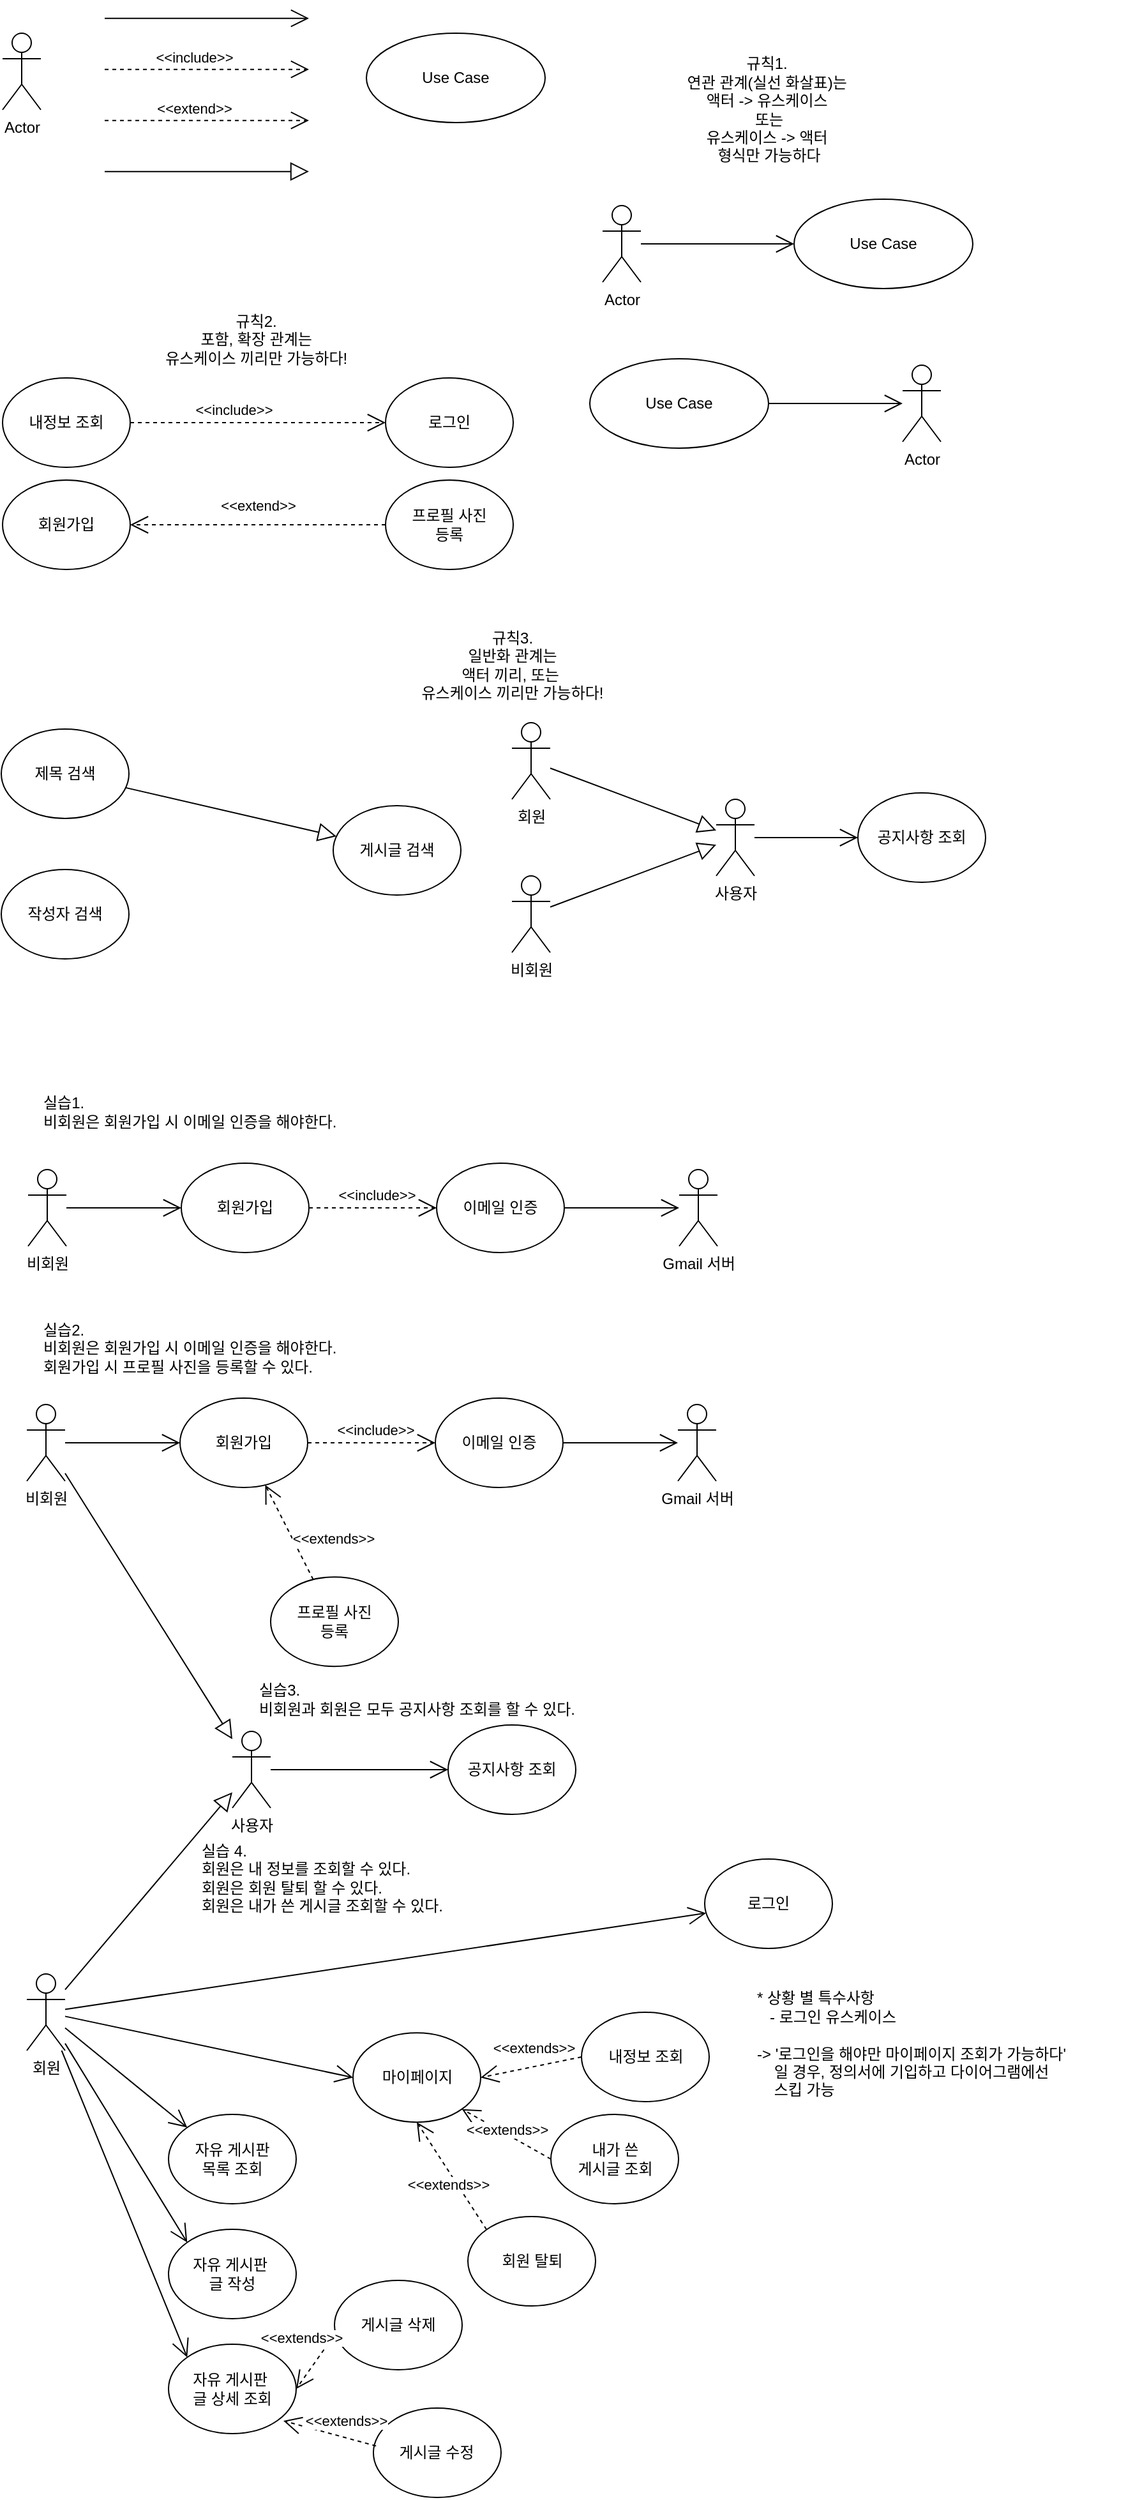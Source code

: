 <mxfile version="25.0.3">
  <diagram name="페이지-1" id="kuk1HUb8SK_pVRmxf7mS">
    <mxGraphModel dx="1173" dy="745" grid="1" gridSize="10" guides="1" tooltips="1" connect="1" arrows="1" fold="1" page="1" pageScale="1" pageWidth="827" pageHeight="1169" math="0" shadow="0">
      <root>
        <mxCell id="0" />
        <mxCell id="1" parent="0" />
        <mxCell id="i2dgzqlJ0jDTg88t6AkW-1" value="Actor" style="shape=umlActor;verticalLabelPosition=bottom;verticalAlign=top;html=1;outlineConnect=0;" parent="1" vertex="1">
          <mxGeometry x="30" y="30" width="30" height="60" as="geometry" />
        </mxCell>
        <mxCell id="i2dgzqlJ0jDTg88t6AkW-7" value="" style="endArrow=open;endFill=1;endSize=12;html=1;rounded=0;dashed=1;" parent="1" edge="1">
          <mxGeometry width="160" relative="1" as="geometry">
            <mxPoint x="110" y="58.33" as="sourcePoint" />
            <mxPoint x="270" y="58.33" as="targetPoint" />
          </mxGeometry>
        </mxCell>
        <mxCell id="i2dgzqlJ0jDTg88t6AkW-8" value="&amp;lt;&amp;lt;include&amp;gt;&amp;gt;" style="edgeLabel;html=1;align=center;verticalAlign=middle;resizable=0;points=[];" parent="i2dgzqlJ0jDTg88t6AkW-7" connectable="0" vertex="1">
          <mxGeometry x="-0.442" y="-1" relative="1" as="geometry">
            <mxPoint x="25" y="-11" as="offset" />
          </mxGeometry>
        </mxCell>
        <mxCell id="i2dgzqlJ0jDTg88t6AkW-9" value="" style="endArrow=open;endFill=1;endSize=12;html=1;rounded=0;entryX=0;entryY=0.5;entryDx=0;entryDy=0;" parent="1" source="i2dgzqlJ0jDTg88t6AkW-15" target="i2dgzqlJ0jDTg88t6AkW-16" edge="1">
          <mxGeometry width="160" relative="1" as="geometry">
            <mxPoint x="550" y="205" as="sourcePoint" />
            <mxPoint x="680" y="189.29" as="targetPoint" />
          </mxGeometry>
        </mxCell>
        <mxCell id="i2dgzqlJ0jDTg88t6AkW-10" value="" style="endArrow=open;endFill=1;endSize=12;html=1;rounded=0;dashed=1;" parent="1" edge="1">
          <mxGeometry width="160" relative="1" as="geometry">
            <mxPoint x="110" y="98.33" as="sourcePoint" />
            <mxPoint x="270" y="98.33" as="targetPoint" />
          </mxGeometry>
        </mxCell>
        <mxCell id="i2dgzqlJ0jDTg88t6AkW-11" value="&amp;lt;&amp;lt;extend&amp;gt;&amp;gt;" style="edgeLabel;html=1;align=center;verticalAlign=middle;resizable=0;points=[];" parent="i2dgzqlJ0jDTg88t6AkW-10" connectable="0" vertex="1">
          <mxGeometry x="-0.442" y="-1" relative="1" as="geometry">
            <mxPoint x="25" y="-11" as="offset" />
          </mxGeometry>
        </mxCell>
        <mxCell id="i2dgzqlJ0jDTg88t6AkW-12" value="" style="endArrow=block;endFill=0;endSize=12;html=1;rounded=0;" parent="1" edge="1">
          <mxGeometry width="160" relative="1" as="geometry">
            <mxPoint x="110" y="138.33" as="sourcePoint" />
            <mxPoint x="270" y="138.33" as="targetPoint" />
          </mxGeometry>
        </mxCell>
        <mxCell id="i2dgzqlJ0jDTg88t6AkW-13" value="규칙1.&amp;nbsp;&lt;div&gt;연관 관계(실선 화살표)는&amp;nbsp;&lt;div&gt;액터 -&amp;gt; 유스케이스&amp;nbsp;&lt;/div&gt;&lt;div&gt;또는&lt;/div&gt;&lt;div&gt;유스케이스 -&amp;gt; 액터&amp;nbsp;&lt;/div&gt;&lt;div&gt;형식만 가능하다&lt;/div&gt;&lt;/div&gt;" style="text;html=1;align=center;verticalAlign=middle;resizable=0;points=[];autosize=1;strokeColor=none;fillColor=none;" parent="1" vertex="1">
          <mxGeometry x="550" y="40" width="160" height="100" as="geometry" />
        </mxCell>
        <mxCell id="i2dgzqlJ0jDTg88t6AkW-14" value="Use Case" style="ellipse;whiteSpace=wrap;html=1;" parent="1" vertex="1">
          <mxGeometry x="315" y="30" width="140" height="70" as="geometry" />
        </mxCell>
        <mxCell id="i2dgzqlJ0jDTg88t6AkW-15" value="Actor" style="shape=umlActor;verticalLabelPosition=bottom;verticalAlign=top;html=1;outlineConnect=0;" parent="1" vertex="1">
          <mxGeometry x="500" y="165" width="30" height="60" as="geometry" />
        </mxCell>
        <mxCell id="i2dgzqlJ0jDTg88t6AkW-16" value="Use Case" style="ellipse;whiteSpace=wrap;html=1;" parent="1" vertex="1">
          <mxGeometry x="650" y="160" width="140" height="70" as="geometry" />
        </mxCell>
        <mxCell id="i2dgzqlJ0jDTg88t6AkW-19" value="" style="endArrow=open;endFill=1;endSize=12;html=1;rounded=0;exitX=1;exitY=0.5;exitDx=0;exitDy=0;" parent="1" source="i2dgzqlJ0jDTg88t6AkW-21" target="i2dgzqlJ0jDTg88t6AkW-20" edge="1">
          <mxGeometry width="160" relative="1" as="geometry">
            <mxPoint x="595" y="325" as="sourcePoint" />
            <mxPoint x="715" y="335" as="targetPoint" />
          </mxGeometry>
        </mxCell>
        <mxCell id="i2dgzqlJ0jDTg88t6AkW-20" value="Actor" style="shape=umlActor;verticalLabelPosition=bottom;verticalAlign=top;html=1;outlineConnect=0;" parent="1" vertex="1">
          <mxGeometry x="735" y="290" width="30" height="60" as="geometry" />
        </mxCell>
        <mxCell id="i2dgzqlJ0jDTg88t6AkW-21" value="Use Case" style="ellipse;whiteSpace=wrap;html=1;" parent="1" vertex="1">
          <mxGeometry x="490" y="285" width="140" height="70" as="geometry" />
        </mxCell>
        <mxCell id="i2dgzqlJ0jDTg88t6AkW-22" value="내정보 조회" style="ellipse;whiteSpace=wrap;html=1;" parent="1" vertex="1">
          <mxGeometry x="30" y="300" width="100" height="70" as="geometry" />
        </mxCell>
        <mxCell id="i2dgzqlJ0jDTg88t6AkW-23" value="로그인" style="ellipse;whiteSpace=wrap;html=1;" parent="1" vertex="1">
          <mxGeometry x="330" y="300" width="100" height="70" as="geometry" />
        </mxCell>
        <mxCell id="i2dgzqlJ0jDTg88t6AkW-24" value="규칙2.&amp;nbsp;&lt;div&gt;포함, 확장 관계는&amp;nbsp;&lt;div&gt;유스케이스 끼리만 가능하다!&amp;nbsp;&lt;/div&gt;&lt;/div&gt;" style="text;html=1;align=center;verticalAlign=middle;resizable=0;points=[];autosize=1;strokeColor=none;fillColor=none;" parent="1" vertex="1">
          <mxGeometry x="140" y="240" width="180" height="60" as="geometry" />
        </mxCell>
        <mxCell id="i2dgzqlJ0jDTg88t6AkW-25" value="" style="endArrow=open;endFill=1;endSize=12;html=1;rounded=0;dashed=1;" parent="1" source="i2dgzqlJ0jDTg88t6AkW-22" target="i2dgzqlJ0jDTg88t6AkW-23" edge="1">
          <mxGeometry width="160" relative="1" as="geometry">
            <mxPoint x="160" y="340" as="sourcePoint" />
            <mxPoint x="320" y="340" as="targetPoint" />
          </mxGeometry>
        </mxCell>
        <mxCell id="i2dgzqlJ0jDTg88t6AkW-26" value="&amp;lt;&amp;lt;include&amp;gt;&amp;gt;" style="edgeLabel;html=1;align=center;verticalAlign=middle;resizable=0;points=[];" parent="i2dgzqlJ0jDTg88t6AkW-25" connectable="0" vertex="1">
          <mxGeometry x="-0.442" y="-1" relative="1" as="geometry">
            <mxPoint x="25" y="-11" as="offset" />
          </mxGeometry>
        </mxCell>
        <mxCell id="i2dgzqlJ0jDTg88t6AkW-27" value="프로필 사진&lt;div&gt;등록&lt;/div&gt;" style="ellipse;whiteSpace=wrap;html=1;" parent="1" vertex="1">
          <mxGeometry x="330" y="380" width="100" height="70" as="geometry" />
        </mxCell>
        <mxCell id="i2dgzqlJ0jDTg88t6AkW-28" value="회원가입" style="ellipse;whiteSpace=wrap;html=1;" parent="1" vertex="1">
          <mxGeometry x="30" y="380" width="100" height="70" as="geometry" />
        </mxCell>
        <mxCell id="i2dgzqlJ0jDTg88t6AkW-29" value="" style="endArrow=open;endFill=1;endSize=12;html=1;rounded=0;dashed=1;" parent="1" source="i2dgzqlJ0jDTg88t6AkW-27" target="i2dgzqlJ0jDTg88t6AkW-28" edge="1">
          <mxGeometry width="160" relative="1" as="geometry">
            <mxPoint x="160" y="340" as="sourcePoint" />
            <mxPoint x="320" y="340" as="targetPoint" />
          </mxGeometry>
        </mxCell>
        <mxCell id="i2dgzqlJ0jDTg88t6AkW-30" value="&amp;lt;&amp;lt;extend&amp;gt;&amp;gt;" style="edgeLabel;html=1;align=center;verticalAlign=middle;resizable=0;points=[];" parent="i2dgzqlJ0jDTg88t6AkW-29" connectable="0" vertex="1">
          <mxGeometry x="-0.442" y="-1" relative="1" as="geometry">
            <mxPoint x="-44" y="-14" as="offset" />
          </mxGeometry>
        </mxCell>
        <mxCell id="i2dgzqlJ0jDTg88t6AkW-31" value="규칙3.&lt;div&gt;일반화 관계는&lt;/div&gt;&lt;div&gt;액터 끼리, 또는&amp;nbsp;&lt;/div&gt;&lt;div&gt;유스케이스 끼리만 가능하다!&lt;/div&gt;" style="text;html=1;align=center;verticalAlign=middle;resizable=0;points=[];autosize=1;strokeColor=none;fillColor=none;" parent="1" vertex="1">
          <mxGeometry x="339" y="490" width="180" height="70" as="geometry" />
        </mxCell>
        <mxCell id="i2dgzqlJ0jDTg88t6AkW-32" value="제목 검색" style="ellipse;whiteSpace=wrap;html=1;" parent="1" vertex="1">
          <mxGeometry x="29" y="575" width="100" height="70" as="geometry" />
        </mxCell>
        <mxCell id="i2dgzqlJ0jDTg88t6AkW-33" value="작성자 검색" style="ellipse;whiteSpace=wrap;html=1;" parent="1" vertex="1">
          <mxGeometry x="29" y="685" width="100" height="70" as="geometry" />
        </mxCell>
        <mxCell id="i2dgzqlJ0jDTg88t6AkW-34" value="게시글 검색" style="ellipse;whiteSpace=wrap;html=1;" parent="1" vertex="1">
          <mxGeometry x="289" y="635" width="100" height="70" as="geometry" />
        </mxCell>
        <mxCell id="i2dgzqlJ0jDTg88t6AkW-35" value="" style="endArrow=open;endFill=1;endSize=12;html=1;rounded=0;" parent="1" edge="1">
          <mxGeometry width="160" relative="1" as="geometry">
            <mxPoint x="110" y="18.33" as="sourcePoint" />
            <mxPoint x="270" y="18.33" as="targetPoint" />
          </mxGeometry>
        </mxCell>
        <mxCell id="i2dgzqlJ0jDTg88t6AkW-36" value="" style="endArrow=block;endFill=0;endSize=12;html=1;rounded=0;" parent="1" source="i2dgzqlJ0jDTg88t6AkW-32" target="i2dgzqlJ0jDTg88t6AkW-34" edge="1">
          <mxGeometry width="160" relative="1" as="geometry">
            <mxPoint x="109" y="655" as="sourcePoint" />
            <mxPoint x="269" y="655" as="targetPoint" />
          </mxGeometry>
        </mxCell>
        <mxCell id="i2dgzqlJ0jDTg88t6AkW-37" value="" style="endArrow=block;endFill=0;endSize=12;html=1;rounded=0;" parent="1" source="i2dgzqlJ0jDTg88t6AkW-62" target="i2dgzqlJ0jDTg88t6AkW-76" edge="1">
          <mxGeometry width="160" relative="1" as="geometry">
            <mxPoint x="53.242" y="1301.608" as="sourcePoint" />
            <mxPoint x="216.756" y="1270.002" as="targetPoint" />
          </mxGeometry>
        </mxCell>
        <mxCell id="i2dgzqlJ0jDTg88t6AkW-38" value="회원" style="shape=umlActor;verticalLabelPosition=bottom;verticalAlign=top;html=1;" parent="1" vertex="1">
          <mxGeometry x="429" y="570" width="30" height="60" as="geometry" />
        </mxCell>
        <mxCell id="i2dgzqlJ0jDTg88t6AkW-39" value="사용자" style="shape=umlActor;verticalLabelPosition=bottom;verticalAlign=top;html=1;" parent="1" vertex="1">
          <mxGeometry x="589" y="630" width="30" height="60" as="geometry" />
        </mxCell>
        <mxCell id="i2dgzqlJ0jDTg88t6AkW-40" value="비회원" style="shape=umlActor;verticalLabelPosition=bottom;verticalAlign=top;html=1;" parent="1" vertex="1">
          <mxGeometry x="429" y="690" width="30" height="60" as="geometry" />
        </mxCell>
        <mxCell id="i2dgzqlJ0jDTg88t6AkW-44" value="" style="endArrow=block;endFill=0;endSize=12;html=1;rounded=0;" parent="1" source="i2dgzqlJ0jDTg88t6AkW-38" target="i2dgzqlJ0jDTg88t6AkW-39" edge="1">
          <mxGeometry width="160" relative="1" as="geometry">
            <mxPoint x="428.51" y="620.06" as="sourcePoint" />
            <mxPoint x="594.51" y="658.06" as="targetPoint" />
          </mxGeometry>
        </mxCell>
        <mxCell id="i2dgzqlJ0jDTg88t6AkW-45" value="" style="endArrow=block;endFill=0;endSize=12;html=1;rounded=0;" parent="1" source="i2dgzqlJ0jDTg88t6AkW-40" target="i2dgzqlJ0jDTg88t6AkW-39" edge="1">
          <mxGeometry width="160" relative="1" as="geometry">
            <mxPoint x="459" y="690.38" as="sourcePoint" />
            <mxPoint x="589" y="738.38" as="targetPoint" />
          </mxGeometry>
        </mxCell>
        <mxCell id="i2dgzqlJ0jDTg88t6AkW-46" value="공지사항 조회" style="ellipse;whiteSpace=wrap;html=1;" parent="1" vertex="1">
          <mxGeometry x="700" y="625" width="100" height="70" as="geometry" />
        </mxCell>
        <mxCell id="i2dgzqlJ0jDTg88t6AkW-47" value="" style="endArrow=open;endFill=1;endSize=12;html=1;rounded=0;" parent="1" source="i2dgzqlJ0jDTg88t6AkW-39" target="i2dgzqlJ0jDTg88t6AkW-46" edge="1">
          <mxGeometry width="160" relative="1" as="geometry">
            <mxPoint x="629" y="610" as="sourcePoint" />
            <mxPoint x="789" y="610" as="targetPoint" />
          </mxGeometry>
        </mxCell>
        <mxCell id="i2dgzqlJ0jDTg88t6AkW-48" value="비회원" style="shape=umlActor;verticalLabelPosition=bottom;verticalAlign=top;html=1;" parent="1" vertex="1">
          <mxGeometry x="50" y="920" width="30" height="60" as="geometry" />
        </mxCell>
        <mxCell id="i2dgzqlJ0jDTg88t6AkW-49" value="실습1.&lt;div&gt;비회원은 회원가입 시 이메일 인증을 해야한다.&amp;nbsp;&lt;/div&gt;" style="text;html=1;align=left;verticalAlign=middle;resizable=0;points=[];autosize=1;strokeColor=none;fillColor=none;" parent="1" vertex="1">
          <mxGeometry x="60" y="855" width="270" height="40" as="geometry" />
        </mxCell>
        <mxCell id="i2dgzqlJ0jDTg88t6AkW-50" value="회원가입" style="ellipse;whiteSpace=wrap;html=1;" parent="1" vertex="1">
          <mxGeometry x="170" y="915" width="100" height="70" as="geometry" />
        </mxCell>
        <mxCell id="i2dgzqlJ0jDTg88t6AkW-51" value="" style="endArrow=open;endFill=1;endSize=12;html=1;rounded=0;" parent="1" source="i2dgzqlJ0jDTg88t6AkW-48" target="i2dgzqlJ0jDTg88t6AkW-50" edge="1">
          <mxGeometry width="160" relative="1" as="geometry">
            <mxPoint x="100" y="954.41" as="sourcePoint" />
            <mxPoint x="181" y="954.41" as="targetPoint" />
          </mxGeometry>
        </mxCell>
        <mxCell id="i2dgzqlJ0jDTg88t6AkW-52" value="이메일 인증" style="ellipse;whiteSpace=wrap;html=1;" parent="1" vertex="1">
          <mxGeometry x="370" y="915" width="100" height="70" as="geometry" />
        </mxCell>
        <mxCell id="i2dgzqlJ0jDTg88t6AkW-57" value="" style="endArrow=open;endFill=1;endSize=12;html=1;rounded=0;dashed=1;" parent="1" source="i2dgzqlJ0jDTg88t6AkW-50" target="i2dgzqlJ0jDTg88t6AkW-52" edge="1">
          <mxGeometry width="160" relative="1" as="geometry">
            <mxPoint x="210" y="1030" as="sourcePoint" />
            <mxPoint x="410" y="1030" as="targetPoint" />
          </mxGeometry>
        </mxCell>
        <mxCell id="i2dgzqlJ0jDTg88t6AkW-58" value="&amp;lt;&amp;lt;include&amp;gt;&amp;gt;" style="edgeLabel;html=1;align=center;verticalAlign=middle;resizable=0;points=[];" parent="i2dgzqlJ0jDTg88t6AkW-57" connectable="0" vertex="1">
          <mxGeometry x="-0.442" y="-1" relative="1" as="geometry">
            <mxPoint x="25" y="-11" as="offset" />
          </mxGeometry>
        </mxCell>
        <mxCell id="i2dgzqlJ0jDTg88t6AkW-59" value="" style="endArrow=open;endFill=1;endSize=12;html=1;rounded=0;" parent="1" source="i2dgzqlJ0jDTg88t6AkW-52" target="i2dgzqlJ0jDTg88t6AkW-60" edge="1">
          <mxGeometry width="160" relative="1" as="geometry">
            <mxPoint x="470" y="949.58" as="sourcePoint" />
            <mxPoint x="560" y="949.58" as="targetPoint" />
          </mxGeometry>
        </mxCell>
        <mxCell id="i2dgzqlJ0jDTg88t6AkW-60" value="Gmail 서버" style="shape=umlActor;verticalLabelPosition=bottom;verticalAlign=top;html=1;" parent="1" vertex="1">
          <mxGeometry x="560" y="920" width="30" height="60" as="geometry" />
        </mxCell>
        <mxCell id="i2dgzqlJ0jDTg88t6AkW-61" value="실습2.&lt;div&gt;비회원은 회원가입 시 이메일 인증을 해야한다.&amp;nbsp;&lt;/div&gt;&lt;div&gt;회원가입 시 프로필 사진을 등록할 수 있다.&lt;/div&gt;" style="text;html=1;align=left;verticalAlign=middle;resizable=0;points=[];autosize=1;strokeColor=none;fillColor=none;" parent="1" vertex="1">
          <mxGeometry x="60" y="1030" width="270" height="60" as="geometry" />
        </mxCell>
        <mxCell id="i2dgzqlJ0jDTg88t6AkW-62" value="비회원" style="shape=umlActor;verticalLabelPosition=bottom;verticalAlign=top;html=1;" parent="1" vertex="1">
          <mxGeometry x="49" y="1104" width="30" height="60" as="geometry" />
        </mxCell>
        <mxCell id="i2dgzqlJ0jDTg88t6AkW-63" value="회원가입" style="ellipse;whiteSpace=wrap;html=1;" parent="1" vertex="1">
          <mxGeometry x="169" y="1099" width="100" height="70" as="geometry" />
        </mxCell>
        <mxCell id="i2dgzqlJ0jDTg88t6AkW-64" value="" style="endArrow=open;endFill=1;endSize=12;html=1;rounded=0;" parent="1" source="i2dgzqlJ0jDTg88t6AkW-62" target="i2dgzqlJ0jDTg88t6AkW-63" edge="1">
          <mxGeometry width="160" relative="1" as="geometry">
            <mxPoint x="99" y="1138.41" as="sourcePoint" />
            <mxPoint x="180" y="1138.41" as="targetPoint" />
          </mxGeometry>
        </mxCell>
        <mxCell id="i2dgzqlJ0jDTg88t6AkW-65" value="이메일 인증" style="ellipse;whiteSpace=wrap;html=1;" parent="1" vertex="1">
          <mxGeometry x="369" y="1099" width="100" height="70" as="geometry" />
        </mxCell>
        <mxCell id="i2dgzqlJ0jDTg88t6AkW-66" value="" style="endArrow=open;endFill=1;endSize=12;html=1;rounded=0;dashed=1;" parent="1" source="i2dgzqlJ0jDTg88t6AkW-63" target="i2dgzqlJ0jDTg88t6AkW-65" edge="1">
          <mxGeometry width="160" relative="1" as="geometry">
            <mxPoint x="209" y="1214" as="sourcePoint" />
            <mxPoint x="409" y="1214" as="targetPoint" />
          </mxGeometry>
        </mxCell>
        <mxCell id="i2dgzqlJ0jDTg88t6AkW-67" value="&amp;lt;&amp;lt;include&amp;gt;&amp;gt;" style="edgeLabel;html=1;align=center;verticalAlign=middle;resizable=0;points=[];" parent="i2dgzqlJ0jDTg88t6AkW-66" connectable="0" vertex="1">
          <mxGeometry x="-0.442" y="-1" relative="1" as="geometry">
            <mxPoint x="25" y="-11" as="offset" />
          </mxGeometry>
        </mxCell>
        <mxCell id="i2dgzqlJ0jDTg88t6AkW-68" value="" style="endArrow=open;endFill=1;endSize=12;html=1;rounded=0;" parent="1" source="i2dgzqlJ0jDTg88t6AkW-65" target="i2dgzqlJ0jDTg88t6AkW-69" edge="1">
          <mxGeometry width="160" relative="1" as="geometry">
            <mxPoint x="469" y="1133.58" as="sourcePoint" />
            <mxPoint x="559" y="1133.58" as="targetPoint" />
          </mxGeometry>
        </mxCell>
        <mxCell id="i2dgzqlJ0jDTg88t6AkW-69" value="Gmail 서버" style="shape=umlActor;verticalLabelPosition=bottom;verticalAlign=top;html=1;" parent="1" vertex="1">
          <mxGeometry x="559" y="1104" width="30" height="60" as="geometry" />
        </mxCell>
        <mxCell id="i2dgzqlJ0jDTg88t6AkW-70" value="" style="endArrow=open;endFill=1;endSize=12;html=1;rounded=0;dashed=1;" parent="1" source="i2dgzqlJ0jDTg88t6AkW-72" target="i2dgzqlJ0jDTg88t6AkW-63" edge="1">
          <mxGeometry width="160" relative="1" as="geometry">
            <mxPoint x="269" y="1134" as="sourcePoint" />
            <mxPoint x="330" y="1340" as="targetPoint" />
            <Array as="points" />
          </mxGeometry>
        </mxCell>
        <mxCell id="i2dgzqlJ0jDTg88t6AkW-71" value="&amp;lt;&amp;lt;extends&amp;gt;&amp;gt;" style="edgeLabel;html=1;align=center;verticalAlign=middle;resizable=0;points=[];" parent="i2dgzqlJ0jDTg88t6AkW-70" connectable="0" vertex="1">
          <mxGeometry x="-0.442" y="-1" relative="1" as="geometry">
            <mxPoint x="25" y="-11" as="offset" />
          </mxGeometry>
        </mxCell>
        <mxCell id="i2dgzqlJ0jDTg88t6AkW-72" value="프로필 사진&lt;div&gt;등록&lt;/div&gt;" style="ellipse;whiteSpace=wrap;html=1;" parent="1" vertex="1">
          <mxGeometry x="240" y="1239.13" width="100" height="70" as="geometry" />
        </mxCell>
        <mxCell id="i2dgzqlJ0jDTg88t6AkW-73" value="공지사항 조회" style="ellipse;whiteSpace=wrap;html=1;" parent="1" vertex="1">
          <mxGeometry x="379" y="1355" width="100" height="70" as="geometry" />
        </mxCell>
        <mxCell id="i2dgzqlJ0jDTg88t6AkW-74" value="회원" style="shape=umlActor;verticalLabelPosition=bottom;verticalAlign=top;html=1;" parent="1" vertex="1">
          <mxGeometry x="49" y="1550" width="30" height="60" as="geometry" />
        </mxCell>
        <mxCell id="i2dgzqlJ0jDTg88t6AkW-76" value="사용자" style="shape=umlActor;verticalLabelPosition=bottom;verticalAlign=top;html=1;" parent="1" vertex="1">
          <mxGeometry x="210" y="1360" width="30" height="60" as="geometry" />
        </mxCell>
        <mxCell id="i2dgzqlJ0jDTg88t6AkW-81" value="" style="endArrow=block;endFill=0;endSize=12;html=1;rounded=0;" parent="1" source="i2dgzqlJ0jDTg88t6AkW-74" target="i2dgzqlJ0jDTg88t6AkW-76" edge="1">
          <mxGeometry width="160" relative="1" as="geometry">
            <mxPoint x="65.32" y="1340" as="sourcePoint" />
            <mxPoint x="120.32" y="1536" as="targetPoint" />
          </mxGeometry>
        </mxCell>
        <mxCell id="i2dgzqlJ0jDTg88t6AkW-83" value="" style="endArrow=open;endFill=1;endSize=12;html=1;rounded=0;" parent="1" source="i2dgzqlJ0jDTg88t6AkW-76" target="i2dgzqlJ0jDTg88t6AkW-73" edge="1">
          <mxGeometry width="160" relative="1" as="geometry">
            <mxPoint x="245" y="1480" as="sourcePoint" />
            <mxPoint x="335" y="1480" as="targetPoint" />
          </mxGeometry>
        </mxCell>
        <mxCell id="i2dgzqlJ0jDTg88t6AkW-85" value="내정보 조회" style="ellipse;whiteSpace=wrap;html=1;" parent="1" vertex="1">
          <mxGeometry x="483.5" y="1580" width="100" height="70" as="geometry" />
        </mxCell>
        <mxCell id="i2dgzqlJ0jDTg88t6AkW-86" value="실습3.&lt;div&gt;비회원과 회원은 모두 공지사항 조회를 할 수 있다.&lt;/div&gt;" style="text;html=1;align=left;verticalAlign=middle;resizable=0;points=[];autosize=1;strokeColor=none;fillColor=none;" parent="1" vertex="1">
          <mxGeometry x="229" y="1315" width="290" height="40" as="geometry" />
        </mxCell>
        <mxCell id="i2dgzqlJ0jDTg88t6AkW-87" value="실습 4.&amp;nbsp;&lt;div&gt;회원은 내 정보를 조회할 수 있다.&lt;/div&gt;&lt;div&gt;회원은 회원 탈퇴 할 수 있다.&amp;nbsp;&lt;/div&gt;&lt;div&gt;회원은 내가 쓴 게시글 조회할 수 있다.&amp;nbsp;&lt;/div&gt;" style="text;html=1;align=left;verticalAlign=middle;resizable=0;points=[];autosize=1;strokeColor=none;fillColor=none;" parent="1" vertex="1">
          <mxGeometry x="184" y="1440" width="230" height="70" as="geometry" />
        </mxCell>
        <mxCell id="i2dgzqlJ0jDTg88t6AkW-88" value="&lt;div&gt;내가 쓴&lt;/div&gt;게시글 조회" style="ellipse;whiteSpace=wrap;html=1;" parent="1" vertex="1">
          <mxGeometry x="459.5" y="1660" width="100" height="70" as="geometry" />
        </mxCell>
        <mxCell id="i2dgzqlJ0jDTg88t6AkW-89" value="회원 탈퇴" style="ellipse;whiteSpace=wrap;html=1;" parent="1" vertex="1">
          <mxGeometry x="394.5" y="1740" width="100" height="70" as="geometry" />
        </mxCell>
        <mxCell id="i2dgzqlJ0jDTg88t6AkW-93" value="마이페이지" style="ellipse;whiteSpace=wrap;html=1;" parent="1" vertex="1">
          <mxGeometry x="304.5" y="1596.09" width="100" height="70" as="geometry" />
        </mxCell>
        <mxCell id="i2dgzqlJ0jDTg88t6AkW-95" value="" style="endArrow=open;endFill=1;endSize=12;html=1;rounded=0;entryX=0;entryY=0.5;entryDx=0;entryDy=0;" parent="1" source="i2dgzqlJ0jDTg88t6AkW-74" target="i2dgzqlJ0jDTg88t6AkW-93" edge="1">
          <mxGeometry width="160" relative="1" as="geometry">
            <mxPoint x="90" y="1556.999" as="sourcePoint" />
            <mxPoint x="201" y="1752.71" as="targetPoint" />
          </mxGeometry>
        </mxCell>
        <mxCell id="i2dgzqlJ0jDTg88t6AkW-97" value="" style="endArrow=open;endFill=1;endSize=12;html=1;rounded=0;dashed=1;entryX=1;entryY=0.5;entryDx=0;entryDy=0;exitX=0;exitY=0.5;exitDx=0;exitDy=0;" parent="1" source="i2dgzqlJ0jDTg88t6AkW-85" target="i2dgzqlJ0jDTg88t6AkW-93" edge="1">
          <mxGeometry width="160" relative="1" as="geometry">
            <mxPoint x="557.81" y="1654.01" as="sourcePoint" />
            <mxPoint x="520.81" y="1580.01" as="targetPoint" />
            <Array as="points" />
          </mxGeometry>
        </mxCell>
        <mxCell id="i2dgzqlJ0jDTg88t6AkW-98" value="&amp;lt;&amp;lt;extends&amp;gt;&amp;gt;" style="edgeLabel;html=1;align=center;verticalAlign=middle;resizable=0;points=[];" parent="i2dgzqlJ0jDTg88t6AkW-97" connectable="0" vertex="1">
          <mxGeometry x="-0.442" y="-1" relative="1" as="geometry">
            <mxPoint x="-16" y="-11" as="offset" />
          </mxGeometry>
        </mxCell>
        <mxCell id="i2dgzqlJ0jDTg88t6AkW-99" value="" style="endArrow=open;endFill=1;endSize=12;html=1;rounded=0;dashed=1;entryX=1;entryY=1;entryDx=0;entryDy=0;exitX=0;exitY=0.5;exitDx=0;exitDy=0;" parent="1" source="i2dgzqlJ0jDTg88t6AkW-88" target="i2dgzqlJ0jDTg88t6AkW-93" edge="1">
          <mxGeometry width="160" relative="1" as="geometry">
            <mxPoint x="476.1" y="1650.09" as="sourcePoint" />
            <mxPoint x="393.1" y="1660.09" as="targetPoint" />
            <Array as="points" />
          </mxGeometry>
        </mxCell>
        <mxCell id="i2dgzqlJ0jDTg88t6AkW-100" value="&amp;lt;&amp;lt;extends&amp;gt;&amp;gt;" style="edgeLabel;html=1;align=center;verticalAlign=middle;resizable=0;points=[];" parent="i2dgzqlJ0jDTg88t6AkW-99" connectable="0" vertex="1">
          <mxGeometry x="-0.442" y="-1" relative="1" as="geometry">
            <mxPoint x="-16" y="-11" as="offset" />
          </mxGeometry>
        </mxCell>
        <mxCell id="i2dgzqlJ0jDTg88t6AkW-101" value="" style="endArrow=open;endFill=1;endSize=12;html=1;rounded=0;dashed=1;entryX=0.5;entryY=1;entryDx=0;entryDy=0;exitX=0;exitY=0;exitDx=0;exitDy=0;" parent="1" source="i2dgzqlJ0jDTg88t6AkW-89" target="i2dgzqlJ0jDTg88t6AkW-93" edge="1">
          <mxGeometry width="160" relative="1" as="geometry">
            <mxPoint x="437.5" y="1706.09" as="sourcePoint" />
            <mxPoint x="354.5" y="1716.09" as="targetPoint" />
            <Array as="points" />
          </mxGeometry>
        </mxCell>
        <mxCell id="i2dgzqlJ0jDTg88t6AkW-102" value="&amp;lt;&amp;lt;extends&amp;gt;&amp;gt;" style="edgeLabel;html=1;align=center;verticalAlign=middle;resizable=0;points=[];" parent="i2dgzqlJ0jDTg88t6AkW-101" connectable="0" vertex="1">
          <mxGeometry x="-0.442" y="-1" relative="1" as="geometry">
            <mxPoint x="-16" y="-11" as="offset" />
          </mxGeometry>
        </mxCell>
        <mxCell id="i2dgzqlJ0jDTg88t6AkW-103" value="자유 게시판&lt;div&gt;목록 조회&lt;/div&gt;" style="ellipse;whiteSpace=wrap;html=1;" parent="1" vertex="1">
          <mxGeometry x="160" y="1660" width="100" height="70" as="geometry" />
        </mxCell>
        <mxCell id="i2dgzqlJ0jDTg88t6AkW-104" value="자유 게시판&amp;nbsp;&lt;div&gt;글 작성&lt;/div&gt;" style="ellipse;whiteSpace=wrap;html=1;" parent="1" vertex="1">
          <mxGeometry x="160" y="1750" width="100" height="70" as="geometry" />
        </mxCell>
        <mxCell id="i2dgzqlJ0jDTg88t6AkW-106" value="자유 게시판&amp;nbsp;&lt;div&gt;글 상세 조회&lt;/div&gt;" style="ellipse;whiteSpace=wrap;html=1;" parent="1" vertex="1">
          <mxGeometry x="160" y="1840" width="100" height="70" as="geometry" />
        </mxCell>
        <mxCell id="i2dgzqlJ0jDTg88t6AkW-107" value="" style="endArrow=open;endFill=1;endSize=12;html=1;rounded=0;entryX=0;entryY=0;entryDx=0;entryDy=0;" parent="1" source="i2dgzqlJ0jDTg88t6AkW-74" target="i2dgzqlJ0jDTg88t6AkW-103" edge="1">
          <mxGeometry width="160" relative="1" as="geometry">
            <mxPoint x="79" y="1636.91" as="sourcePoint" />
            <mxPoint x="339" y="1609.91" as="targetPoint" />
          </mxGeometry>
        </mxCell>
        <mxCell id="i2dgzqlJ0jDTg88t6AkW-108" value="" style="endArrow=open;endFill=1;endSize=12;html=1;rounded=0;entryX=0;entryY=0;entryDx=0;entryDy=0;" parent="1" source="i2dgzqlJ0jDTg88t6AkW-74" target="i2dgzqlJ0jDTg88t6AkW-104" edge="1">
          <mxGeometry width="160" relative="1" as="geometry">
            <mxPoint x="89" y="1602" as="sourcePoint" />
            <mxPoint x="185" y="1680" as="targetPoint" />
          </mxGeometry>
        </mxCell>
        <mxCell id="i2dgzqlJ0jDTg88t6AkW-110" value="" style="endArrow=open;endFill=1;endSize=12;html=1;rounded=0;entryX=0;entryY=0;entryDx=0;entryDy=0;" parent="1" source="i2dgzqlJ0jDTg88t6AkW-74" target="i2dgzqlJ0jDTg88t6AkW-106" edge="1">
          <mxGeometry width="160" relative="1" as="geometry">
            <mxPoint x="60" y="1742" as="sourcePoint" />
            <mxPoint x="156" y="1820" as="targetPoint" />
          </mxGeometry>
        </mxCell>
        <mxCell id="i2dgzqlJ0jDTg88t6AkW-111" value="게시글 삭제" style="ellipse;whiteSpace=wrap;html=1;" parent="1" vertex="1">
          <mxGeometry x="290" y="1790" width="100" height="70" as="geometry" />
        </mxCell>
        <mxCell id="i2dgzqlJ0jDTg88t6AkW-112" value="게시글 수정" style="ellipse;whiteSpace=wrap;html=1;" parent="1" vertex="1">
          <mxGeometry x="320.48" y="1890" width="100" height="70" as="geometry" />
        </mxCell>
        <mxCell id="i2dgzqlJ0jDTg88t6AkW-116" value="" style="endArrow=open;endFill=1;endSize=12;html=1;rounded=0;dashed=1;exitX=-0.013;exitY=0.635;exitDx=0;exitDy=0;entryX=1;entryY=0.5;entryDx=0;entryDy=0;exitPerimeter=0;" parent="1" source="i2dgzqlJ0jDTg88t6AkW-111" target="i2dgzqlJ0jDTg88t6AkW-106" edge="1">
          <mxGeometry width="160" relative="1" as="geometry">
            <mxPoint x="317.66" y="1903.91" as="sourcePoint" />
            <mxPoint x="263" y="1870" as="targetPoint" />
            <Array as="points" />
          </mxGeometry>
        </mxCell>
        <mxCell id="i2dgzqlJ0jDTg88t6AkW-117" value="&amp;lt;&amp;lt;extends&amp;gt;&amp;gt;" style="edgeLabel;html=1;align=center;verticalAlign=middle;resizable=0;points=[];" parent="i2dgzqlJ0jDTg88t6AkW-116" connectable="0" vertex="1">
          <mxGeometry x="-0.442" y="-1" relative="1" as="geometry">
            <mxPoint x="-16" y="-11" as="offset" />
          </mxGeometry>
        </mxCell>
        <mxCell id="i2dgzqlJ0jDTg88t6AkW-118" value="" style="endArrow=open;endFill=1;endSize=12;html=1;rounded=0;dashed=1;exitX=0.021;exitY=0.424;exitDx=0;exitDy=0;exitPerimeter=0;entryX=0.9;entryY=0.857;entryDx=0;entryDy=0;entryPerimeter=0;" parent="1" source="i2dgzqlJ0jDTg88t6AkW-112" target="i2dgzqlJ0jDTg88t6AkW-106" edge="1">
          <mxGeometry width="160" relative="1" as="geometry">
            <mxPoint x="319.48" y="1834" as="sourcePoint" />
            <mxPoint x="279.996" y="1896.445" as="targetPoint" />
            <Array as="points" />
          </mxGeometry>
        </mxCell>
        <mxCell id="i2dgzqlJ0jDTg88t6AkW-119" value="&amp;lt;&amp;lt;extends&amp;gt;&amp;gt;" style="edgeLabel;html=1;align=center;verticalAlign=middle;resizable=0;points=[];" parent="i2dgzqlJ0jDTg88t6AkW-118" connectable="0" vertex="1">
          <mxGeometry x="-0.442" y="-1" relative="1" as="geometry">
            <mxPoint x="-4" y="-13" as="offset" />
          </mxGeometry>
        </mxCell>
        <mxCell id="i2dgzqlJ0jDTg88t6AkW-122" value="로그인" style="ellipse;whiteSpace=wrap;html=1;" parent="1" vertex="1">
          <mxGeometry x="580" y="1460" width="100" height="70" as="geometry" />
        </mxCell>
        <mxCell id="i2dgzqlJ0jDTg88t6AkW-123" value="" style="endArrow=open;endFill=1;endSize=12;html=1;rounded=0;" parent="1" source="i2dgzqlJ0jDTg88t6AkW-74" target="i2dgzqlJ0jDTg88t6AkW-122" edge="1">
          <mxGeometry width="160" relative="1" as="geometry">
            <mxPoint x="41.3" y="1700" as="sourcePoint" />
            <mxPoint x="140.3" y="1940" as="targetPoint" />
          </mxGeometry>
        </mxCell>
        <mxCell id="i2dgzqlJ0jDTg88t6AkW-124" value="* 상황 별 특수사항&lt;div&gt;&amp;nbsp; &amp;nbsp;- 로그인 유스케이스&lt;/div&gt;&lt;div&gt;&lt;br&gt;&lt;/div&gt;&lt;div&gt;-&amp;gt; &#39;로그인을 해야만 마이페이지 조회가 가능하다&#39;&amp;nbsp;&lt;/div&gt;&lt;div&gt;&amp;nbsp; &amp;nbsp; 일 경우, 정의서에 기입하고 다이어그램에선&amp;nbsp;&lt;/div&gt;&lt;div&gt;&amp;nbsp; &amp;nbsp; 스킵 가능&lt;/div&gt;" style="text;html=1;align=left;verticalAlign=middle;resizable=0;points=[];autosize=1;strokeColor=none;fillColor=none;" parent="1" vertex="1">
          <mxGeometry x="619" y="1555" width="290" height="100" as="geometry" />
        </mxCell>
      </root>
    </mxGraphModel>
  </diagram>
</mxfile>
